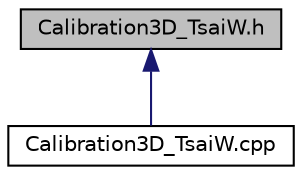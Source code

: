 digraph "Calibration3D_TsaiW.h"
{
  edge [fontname="Helvetica",fontsize="10",labelfontname="Helvetica",labelfontsize="10"];
  node [fontname="Helvetica",fontsize="10",shape=record];
  Node1 [label="Calibration3D_TsaiW.h",height=0.2,width=0.4,color="black", fillcolor="grey75", style="filled", fontcolor="black"];
  Node1 -> Node2 [dir="back",color="midnightblue",fontsize="10",style="solid",fontname="Helvetica"];
  Node2 [label="Calibration3D_TsaiW.cpp",height=0.2,width=0.4,color="black", fillcolor="white", style="filled",URL="$Calibration3D__TsaiW_8cpp.html"];
}

